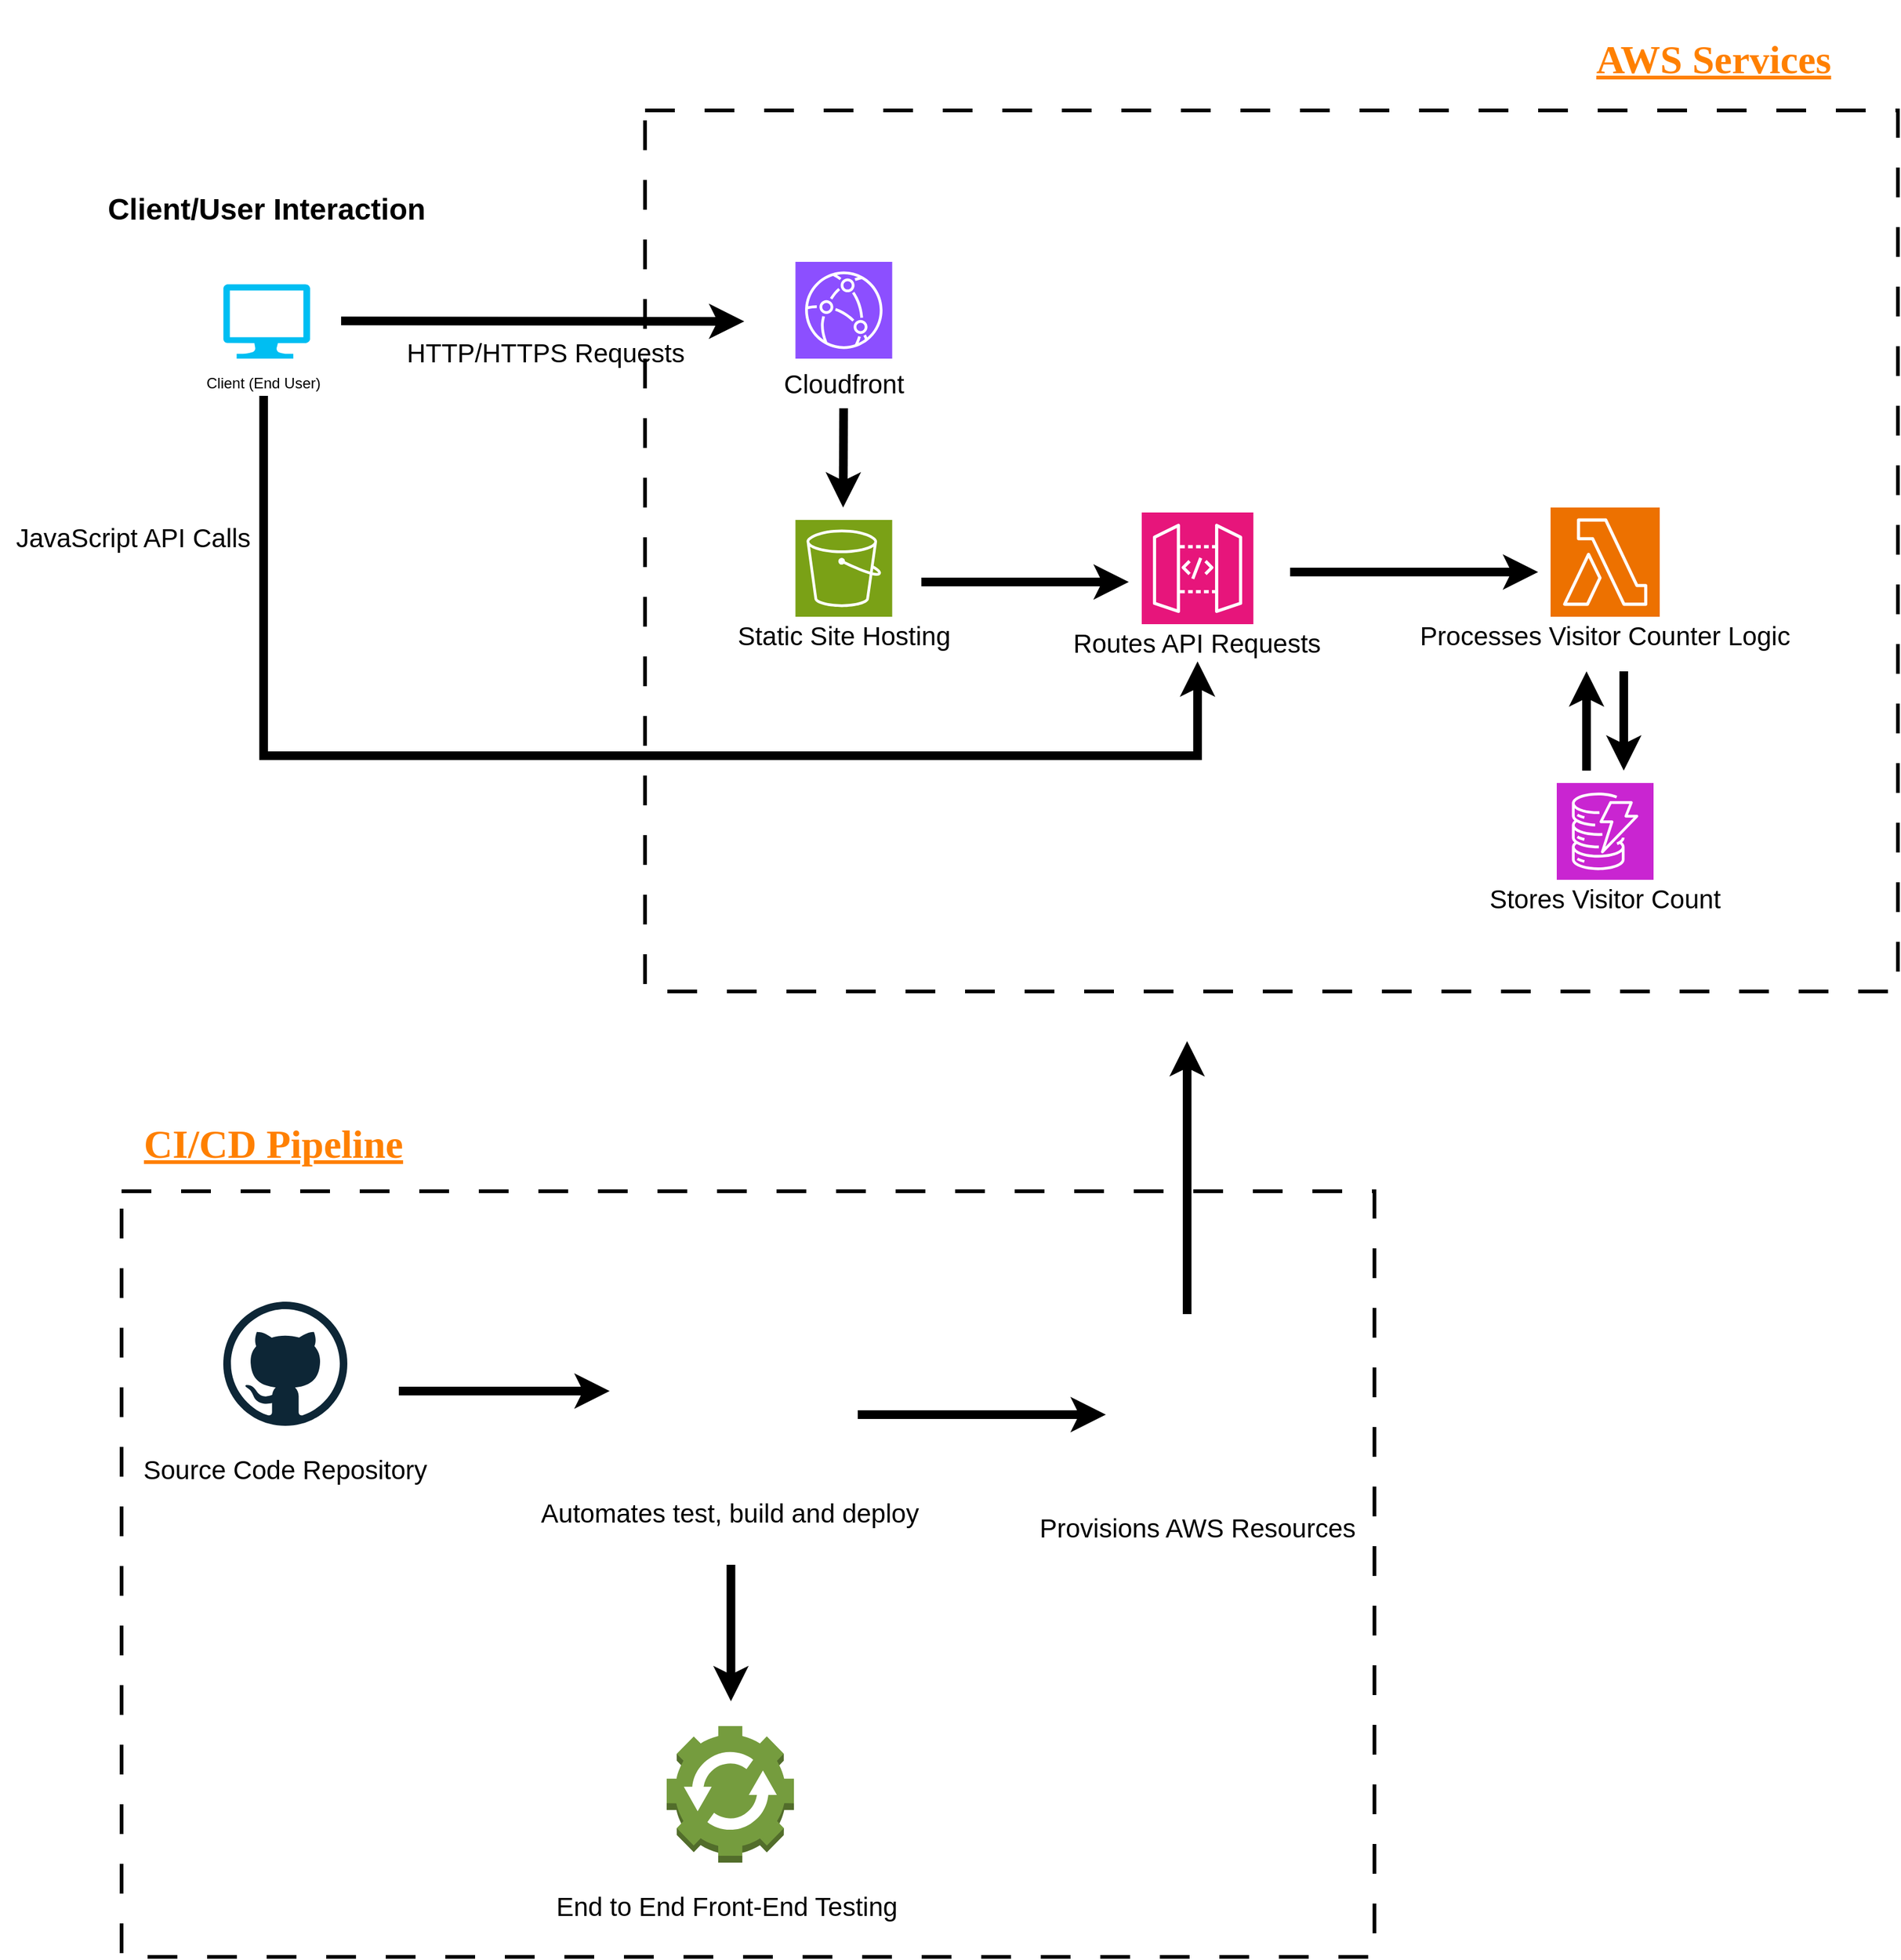 <mxfile version="24.7.17">
  <diagram name="Page-1" id="ADGU_JXGFBwW2ib7ndcU">
    <mxGraphModel dx="5227" dy="3102" grid="0" gridSize="10" guides="0" tooltips="1" connect="1" arrows="1" fold="1" page="1" pageScale="1" pageWidth="827" pageHeight="1169" math="0" shadow="0">
      <root>
        <mxCell id="0" />
        <mxCell id="1" parent="0" />
        <mxCell id="YTYZlwdAeC8upA6uMPMW-43" value="" style="rounded=0;whiteSpace=wrap;html=1;fillColor=none;dashed=1;dashPattern=8 8;strokeWidth=3;strokeColor=#000000;" vertex="1" parent="1">
          <mxGeometry x="390" width="1010" height="710" as="geometry" />
        </mxCell>
        <mxCell id="YTYZlwdAeC8upA6uMPMW-1" value="&lt;h1&gt;Client/User Interaction&lt;/h1&gt;" style="text;html=1;align=center;verticalAlign=middle;whiteSpace=wrap;rounded=0;" vertex="1" parent="1">
          <mxGeometry x="-50" y="30" width="270" height="100" as="geometry" />
        </mxCell>
        <mxCell id="YTYZlwdAeC8upA6uMPMW-2" value="" style="verticalLabelPosition=bottom;html=1;verticalAlign=top;align=center;strokeColor=none;fillColor=#00BEF2;shape=mxgraph.azure.computer;pointerEvents=1;" vertex="1" parent="1">
          <mxGeometry x="50" y="140" width="70" height="60" as="geometry" />
        </mxCell>
        <mxCell id="YTYZlwdAeC8upA6uMPMW-57" style="edgeStyle=orthogonalEdgeStyle;rounded=0;orthogonalLoop=1;jettySize=auto;html=1;exitX=0.5;exitY=1;exitDx=0;exitDy=0;entryX=0.5;entryY=1;entryDx=0;entryDy=0;strokeWidth=7;" edge="1" parent="1" source="YTYZlwdAeC8upA6uMPMW-3" target="YTYZlwdAeC8upA6uMPMW-14">
          <mxGeometry relative="1" as="geometry">
            <Array as="points">
              <mxPoint x="82" y="520" />
              <mxPoint x="835" y="520" />
            </Array>
          </mxGeometry>
        </mxCell>
        <mxCell id="YTYZlwdAeC8upA6uMPMW-3" value="Client (End User)" style="text;html=1;align=center;verticalAlign=middle;whiteSpace=wrap;rounded=0;" vertex="1" parent="1">
          <mxGeometry x="20" y="210" width="125" height="20" as="geometry" />
        </mxCell>
        <mxCell id="YTYZlwdAeC8upA6uMPMW-4" value="" style="endArrow=classic;html=1;rounded=0;strokeWidth=7;" edge="1" parent="1">
          <mxGeometry width="50" height="50" relative="1" as="geometry">
            <mxPoint x="145" y="169.58" as="sourcePoint" />
            <mxPoint x="470" y="170" as="targetPoint" />
          </mxGeometry>
        </mxCell>
        <mxCell id="YTYZlwdAeC8upA6uMPMW-6" value="" style="sketch=0;points=[[0,0,0],[0.25,0,0],[0.5,0,0],[0.75,0,0],[1,0,0],[0,1,0],[0.25,1,0],[0.5,1,0],[0.75,1,0],[1,1,0],[0,0.25,0],[0,0.5,0],[0,0.75,0],[1,0.25,0],[1,0.5,0],[1,0.75,0]];outlineConnect=0;fontColor=#232F3E;fillColor=#8C4FFF;strokeColor=#ffffff;dashed=0;verticalLabelPosition=bottom;verticalAlign=top;align=center;html=1;fontSize=12;fontStyle=0;aspect=fixed;shape=mxgraph.aws4.resourceIcon;resIcon=mxgraph.aws4.cloudfront;" vertex="1" parent="1">
          <mxGeometry x="511.25" y="122" width="78" height="78" as="geometry" />
        </mxCell>
        <mxCell id="YTYZlwdAeC8upA6uMPMW-7" value="HTTP/HTTPS Requests" style="text;html=1;align=center;verticalAlign=middle;whiteSpace=wrap;rounded=0;fontSize=21;" vertex="1" parent="1">
          <mxGeometry x="180" y="180" width="260" height="30" as="geometry" />
        </mxCell>
        <mxCell id="YTYZlwdAeC8upA6uMPMW-8" value="&lt;font style=&quot;font-size: 21px;&quot;&gt;Cloudfront&lt;/font&gt;" style="text;html=1;align=center;verticalAlign=middle;whiteSpace=wrap;rounded=0;" vertex="1" parent="1">
          <mxGeometry x="487.75" y="210" width="125" height="20" as="geometry" />
        </mxCell>
        <mxCell id="YTYZlwdAeC8upA6uMPMW-9" value="" style="sketch=0;points=[[0,0,0],[0.25,0,0],[0.5,0,0],[0.75,0,0],[1,0,0],[0,1,0],[0.25,1,0],[0.5,1,0],[0.75,1,0],[1,1,0],[0,0.25,0],[0,0.5,0],[0,0.75,0],[1,0.25,0],[1,0.5,0],[1,0.75,0]];outlineConnect=0;fontColor=#232F3E;fillColor=#7AA116;strokeColor=#ffffff;dashed=0;verticalLabelPosition=bottom;verticalAlign=top;align=center;html=1;fontSize=12;fontStyle=0;aspect=fixed;shape=mxgraph.aws4.resourceIcon;resIcon=mxgraph.aws4.s3;" vertex="1" parent="1">
          <mxGeometry x="511.25" y="330" width="78" height="78" as="geometry" />
        </mxCell>
        <mxCell id="YTYZlwdAeC8upA6uMPMW-10" value="" style="endArrow=classic;html=1;rounded=0;strokeWidth=7;" edge="1" parent="1">
          <mxGeometry width="50" height="50" relative="1" as="geometry">
            <mxPoint x="550.1" y="240" as="sourcePoint" />
            <mxPoint x="549.69" y="320" as="targetPoint" />
          </mxGeometry>
        </mxCell>
        <mxCell id="YTYZlwdAeC8upA6uMPMW-11" value="&lt;font style=&quot;font-size: 21px;&quot;&gt;Static Site Hosting&lt;/font&gt;" style="text;html=1;align=center;verticalAlign=middle;whiteSpace=wrap;rounded=0;" vertex="1" parent="1">
          <mxGeometry x="422.88" y="408" width="254.75" height="30" as="geometry" />
        </mxCell>
        <mxCell id="YTYZlwdAeC8upA6uMPMW-12" value="" style="sketch=0;points=[[0,0,0],[0.25,0,0],[0.5,0,0],[0.75,0,0],[1,0,0],[0,1,0],[0.25,1,0],[0.5,1,0],[0.75,1,0],[1,1,0],[0,0.25,0],[0,0.5,0],[0,0.75,0],[1,0.25,0],[1,0.5,0],[1,0.75,0]];outlineConnect=0;fontColor=#232F3E;fillColor=#E7157B;strokeColor=#ffffff;dashed=0;verticalLabelPosition=bottom;verticalAlign=top;align=center;html=1;fontSize=12;fontStyle=0;aspect=fixed;shape=mxgraph.aws4.resourceIcon;resIcon=mxgraph.aws4.api_gateway;" vertex="1" parent="1">
          <mxGeometry x="790.41" y="324" width="90" height="90" as="geometry" />
        </mxCell>
        <mxCell id="YTYZlwdAeC8upA6uMPMW-13" value="" style="endArrow=classic;html=1;rounded=0;strokeWidth=7;" edge="1" parent="1">
          <mxGeometry width="50" height="50" relative="1" as="geometry">
            <mxPoint x="612.75" y="380" as="sourcePoint" />
            <mxPoint x="780" y="380" as="targetPoint" />
          </mxGeometry>
        </mxCell>
        <mxCell id="YTYZlwdAeC8upA6uMPMW-14" value="&lt;font style=&quot;font-size: 21px;&quot;&gt;Routes API Requests&lt;/font&gt;" style="text;html=1;align=center;verticalAlign=middle;whiteSpace=wrap;rounded=0;" vertex="1" parent="1">
          <mxGeometry x="715.41" y="414" width="240" height="30" as="geometry" />
        </mxCell>
        <mxCell id="YTYZlwdAeC8upA6uMPMW-18" value="JavaScript API Calls" style="text;html=1;align=center;verticalAlign=middle;whiteSpace=wrap;rounded=0;fontSize=21;" vertex="1" parent="1">
          <mxGeometry x="-130" y="329" width="215" height="30" as="geometry" />
        </mxCell>
        <mxCell id="YTYZlwdAeC8upA6uMPMW-44" value="&lt;font size=&quot;1&quot; face=&quot;Verdana&quot; color=&quot;#ff8000&quot; style=&quot;&quot;&gt;&lt;b style=&quot;&quot;&gt;&lt;u style=&quot;font-size: 32px;&quot;&gt;AWS Services&lt;/u&gt;&lt;/b&gt;&lt;/font&gt;" style="text;html=1;align=center;verticalAlign=middle;whiteSpace=wrap;rounded=0;" vertex="1" parent="1">
          <mxGeometry x="1103" y="-89" width="297" height="95" as="geometry" />
        </mxCell>
        <mxCell id="YTYZlwdAeC8upA6uMPMW-50" value="" style="endArrow=classic;html=1;rounded=0;strokeWidth=7;" edge="1" parent="1">
          <mxGeometry width="50" height="50" relative="1" as="geometry">
            <mxPoint x="827" y="970" as="sourcePoint" />
            <mxPoint x="827" y="750" as="targetPoint" />
          </mxGeometry>
        </mxCell>
        <mxCell id="YTYZlwdAeC8upA6uMPMW-26" value="" style="dashed=0;outlineConnect=0;html=1;align=center;labelPosition=center;verticalLabelPosition=bottom;verticalAlign=top;shape=mxgraph.weblogos.github" vertex="1" parent="1">
          <mxGeometry x="50" y="960" width="100" height="100" as="geometry" />
        </mxCell>
        <mxCell id="YTYZlwdAeC8upA6uMPMW-27" value="&lt;font style=&quot;font-size: 21px;&quot;&gt;Source Code Repository&lt;/font&gt;" style="text;html=1;align=center;verticalAlign=middle;whiteSpace=wrap;rounded=0;" vertex="1" parent="1">
          <mxGeometry x="-40" y="1080" width="280" height="30" as="geometry" />
        </mxCell>
        <mxCell id="YTYZlwdAeC8upA6uMPMW-29" value="&lt;font style=&quot;font-size: 21px;&quot;&gt;Automates test, build and deploy&lt;/font&gt;" style="text;html=1;align=center;verticalAlign=middle;whiteSpace=wrap;rounded=0;" vertex="1" parent="1">
          <mxGeometry x="298.36" y="1080" width="320.75" height="100" as="geometry" />
        </mxCell>
        <mxCell id="YTYZlwdAeC8upA6uMPMW-30" value="" style="endArrow=classic;html=1;rounded=0;strokeWidth=7;" edge="1" parent="1">
          <mxGeometry width="50" height="50" relative="1" as="geometry">
            <mxPoint x="191.5" y="1032" as="sourcePoint" />
            <mxPoint x="361.5" y="1032" as="targetPoint" />
          </mxGeometry>
        </mxCell>
        <mxCell id="YTYZlwdAeC8upA6uMPMW-31" value="" style="outlineConnect=0;dashed=0;verticalLabelPosition=bottom;verticalAlign=top;align=center;html=1;shape=mxgraph.aws3.automation;fillColor=#759C3E;gradientColor=none;" vertex="1" parent="1">
          <mxGeometry x="407.45" y="1302" width="102.58" height="110" as="geometry" />
        </mxCell>
        <mxCell id="YTYZlwdAeC8upA6uMPMW-32" value="&lt;font style=&quot;font-size: 21px;&quot;&gt;End to End Front-End Testing&lt;/font&gt;" style="text;html=1;align=center;verticalAlign=middle;whiteSpace=wrap;rounded=0;" vertex="1" parent="1">
          <mxGeometry x="302.7" y="1432" width="306.26" height="30" as="geometry" />
        </mxCell>
        <mxCell id="YTYZlwdAeC8upA6uMPMW-33" value="" style="endArrow=classic;html=1;rounded=0;strokeWidth=7;" edge="1" parent="1">
          <mxGeometry width="50" height="50" relative="1" as="geometry">
            <mxPoint x="459.25" y="1172" as="sourcePoint" />
            <mxPoint x="459.25" y="1282" as="targetPoint" />
          </mxGeometry>
        </mxCell>
        <mxCell id="YTYZlwdAeC8upA6uMPMW-35" value="" style="shape=image;verticalLabelPosition=bottom;verticalAlign=top;imageAspect=0;image=https://www.datocms-assets.com/2885/1506457071-blog-terraform-list.svg;clipPath=inset(5.33% 22.33% 33.33% 21.67%);aspect=fixed;" vertex="1" parent="1">
          <mxGeometry x="771.5" y="982" width="127.826" height="140" as="geometry" />
        </mxCell>
        <mxCell id="YTYZlwdAeC8upA6uMPMW-37" value="" style="shape=image;verticalLabelPosition=bottom;labelBackgroundColor=default;verticalAlign=top;aspect=fixed;imageAspect=0;image=https://www.jenkins.io/images/logos/jenkins/256.png;" vertex="1" parent="1">
          <mxGeometry x="401.63" y="960" width="108.4" height="150" as="geometry" />
        </mxCell>
        <mxCell id="YTYZlwdAeC8upA6uMPMW-38" value="" style="endArrow=classic;html=1;rounded=0;strokeWidth=7;" edge="1" parent="1">
          <mxGeometry width="50" height="50" relative="1" as="geometry">
            <mxPoint x="561.5" y="1051" as="sourcePoint" />
            <mxPoint x="761.5" y="1051" as="targetPoint" />
          </mxGeometry>
        </mxCell>
        <mxCell id="YTYZlwdAeC8upA6uMPMW-39" value="&lt;font style=&quot;font-size: 21px;&quot;&gt;Provisions AWS Resources&lt;/font&gt;" style="text;html=1;align=center;verticalAlign=middle;whiteSpace=wrap;rounded=0;" vertex="1" parent="1">
          <mxGeometry x="695.04" y="1127" width="280.75" height="30" as="geometry" />
        </mxCell>
        <mxCell id="YTYZlwdAeC8upA6uMPMW-19" value="" style="sketch=0;points=[[0,0,0],[0.25,0,0],[0.5,0,0],[0.75,0,0],[1,0,0],[0,1,0],[0.25,1,0],[0.5,1,0],[0.75,1,0],[1,1,0],[0,0.25,0],[0,0.5,0],[0,0.75,0],[1,0.25,0],[1,0.5,0],[1,0.75,0]];outlineConnect=0;fontColor=#232F3E;fillColor=#ED7100;strokeColor=#ffffff;dashed=0;verticalLabelPosition=bottom;verticalAlign=top;align=center;html=1;fontSize=12;fontStyle=0;aspect=fixed;shape=mxgraph.aws4.resourceIcon;resIcon=mxgraph.aws4.lambda;" vertex="1" parent="1">
          <mxGeometry x="1120" y="320" width="88" height="88" as="geometry" />
        </mxCell>
        <mxCell id="YTYZlwdAeC8upA6uMPMW-20" value="" style="endArrow=classic;html=1;rounded=0;strokeWidth=7;" edge="1" parent="1">
          <mxGeometry width="50" height="50" relative="1" as="geometry">
            <mxPoint x="910.0" y="372.0" as="sourcePoint" />
            <mxPoint x="1110" y="372" as="targetPoint" />
          </mxGeometry>
        </mxCell>
        <mxCell id="YTYZlwdAeC8upA6uMPMW-21" value="&lt;font style=&quot;font-size: 21px;&quot;&gt;Processes Visitor Counter Logic&lt;/font&gt;" style="text;html=1;align=center;verticalAlign=middle;whiteSpace=wrap;rounded=0;" vertex="1" parent="1">
          <mxGeometry x="1012.0" y="408" width="304" height="30" as="geometry" />
        </mxCell>
        <mxCell id="YTYZlwdAeC8upA6uMPMW-23" value="&lt;font style=&quot;font-size: 21px;&quot;&gt;Stores Visitor Count&lt;/font&gt;" style="text;html=1;align=center;verticalAlign=middle;whiteSpace=wrap;rounded=0;" vertex="1" parent="1">
          <mxGeometry x="1056.25" y="620" width="215.5" height="30" as="geometry" />
        </mxCell>
        <mxCell id="YTYZlwdAeC8upA6uMPMW-60" value="" style="group" vertex="1" connectable="0" parent="1">
          <mxGeometry x="1125" y="452" width="78" height="168" as="geometry" />
        </mxCell>
        <mxCell id="YTYZlwdAeC8upA6uMPMW-22" value="" style="sketch=0;points=[[0,0,0],[0.25,0,0],[0.5,0,0],[0.75,0,0],[1,0,0],[0,1,0],[0.25,1,0],[0.5,1,0],[0.75,1,0],[1,1,0],[0,0.25,0],[0,0.5,0],[0,0.75,0],[1,0.25,0],[1,0.5,0],[1,0.75,0]];outlineConnect=0;fontColor=#232F3E;fillColor=#C925D1;strokeColor=#ffffff;dashed=0;verticalLabelPosition=bottom;verticalAlign=top;align=center;html=1;fontSize=12;fontStyle=0;aspect=fixed;shape=mxgraph.aws4.resourceIcon;resIcon=mxgraph.aws4.dynamodb;" vertex="1" parent="YTYZlwdAeC8upA6uMPMW-60">
          <mxGeometry y="90" width="78" height="78" as="geometry" />
        </mxCell>
        <mxCell id="YTYZlwdAeC8upA6uMPMW-46" value="" style="endArrow=classic;html=1;rounded=0;strokeWidth=7;" edge="1" parent="YTYZlwdAeC8upA6uMPMW-60">
          <mxGeometry width="50" height="50" relative="1" as="geometry">
            <mxPoint x="24" y="80" as="sourcePoint" />
            <mxPoint x="24" as="targetPoint" />
          </mxGeometry>
        </mxCell>
        <mxCell id="YTYZlwdAeC8upA6uMPMW-47" value="" style="endArrow=classic;html=1;rounded=0;strokeWidth=7;" edge="1" parent="YTYZlwdAeC8upA6uMPMW-60">
          <mxGeometry width="50" height="50" relative="1" as="geometry">
            <mxPoint x="54" as="sourcePoint" />
            <mxPoint x="54" y="80" as="targetPoint" />
          </mxGeometry>
        </mxCell>
        <mxCell id="YTYZlwdAeC8upA6uMPMW-61" value="" style="rounded=0;whiteSpace=wrap;html=1;fillColor=none;dashed=1;dashPattern=8 8;strokeWidth=3;strokeColor=#000000;" vertex="1" parent="1">
          <mxGeometry x="-32" y="871" width="1010" height="617" as="geometry" />
        </mxCell>
        <mxCell id="YTYZlwdAeC8upA6uMPMW-62" value="&lt;font size=&quot;1&quot; face=&quot;Verdana&quot; color=&quot;#ff8000&quot; style=&quot;&quot;&gt;&lt;b style=&quot;&quot;&gt;&lt;u style=&quot;font-size: 32px;&quot;&gt;CI/CD Pipeline&lt;/u&gt;&lt;/b&gt;&lt;/font&gt;" style="text;html=1;align=center;verticalAlign=middle;whiteSpace=wrap;rounded=0;" vertex="1" parent="1">
          <mxGeometry x="-58" y="785" width="297" height="95" as="geometry" />
        </mxCell>
      </root>
    </mxGraphModel>
  </diagram>
</mxfile>
